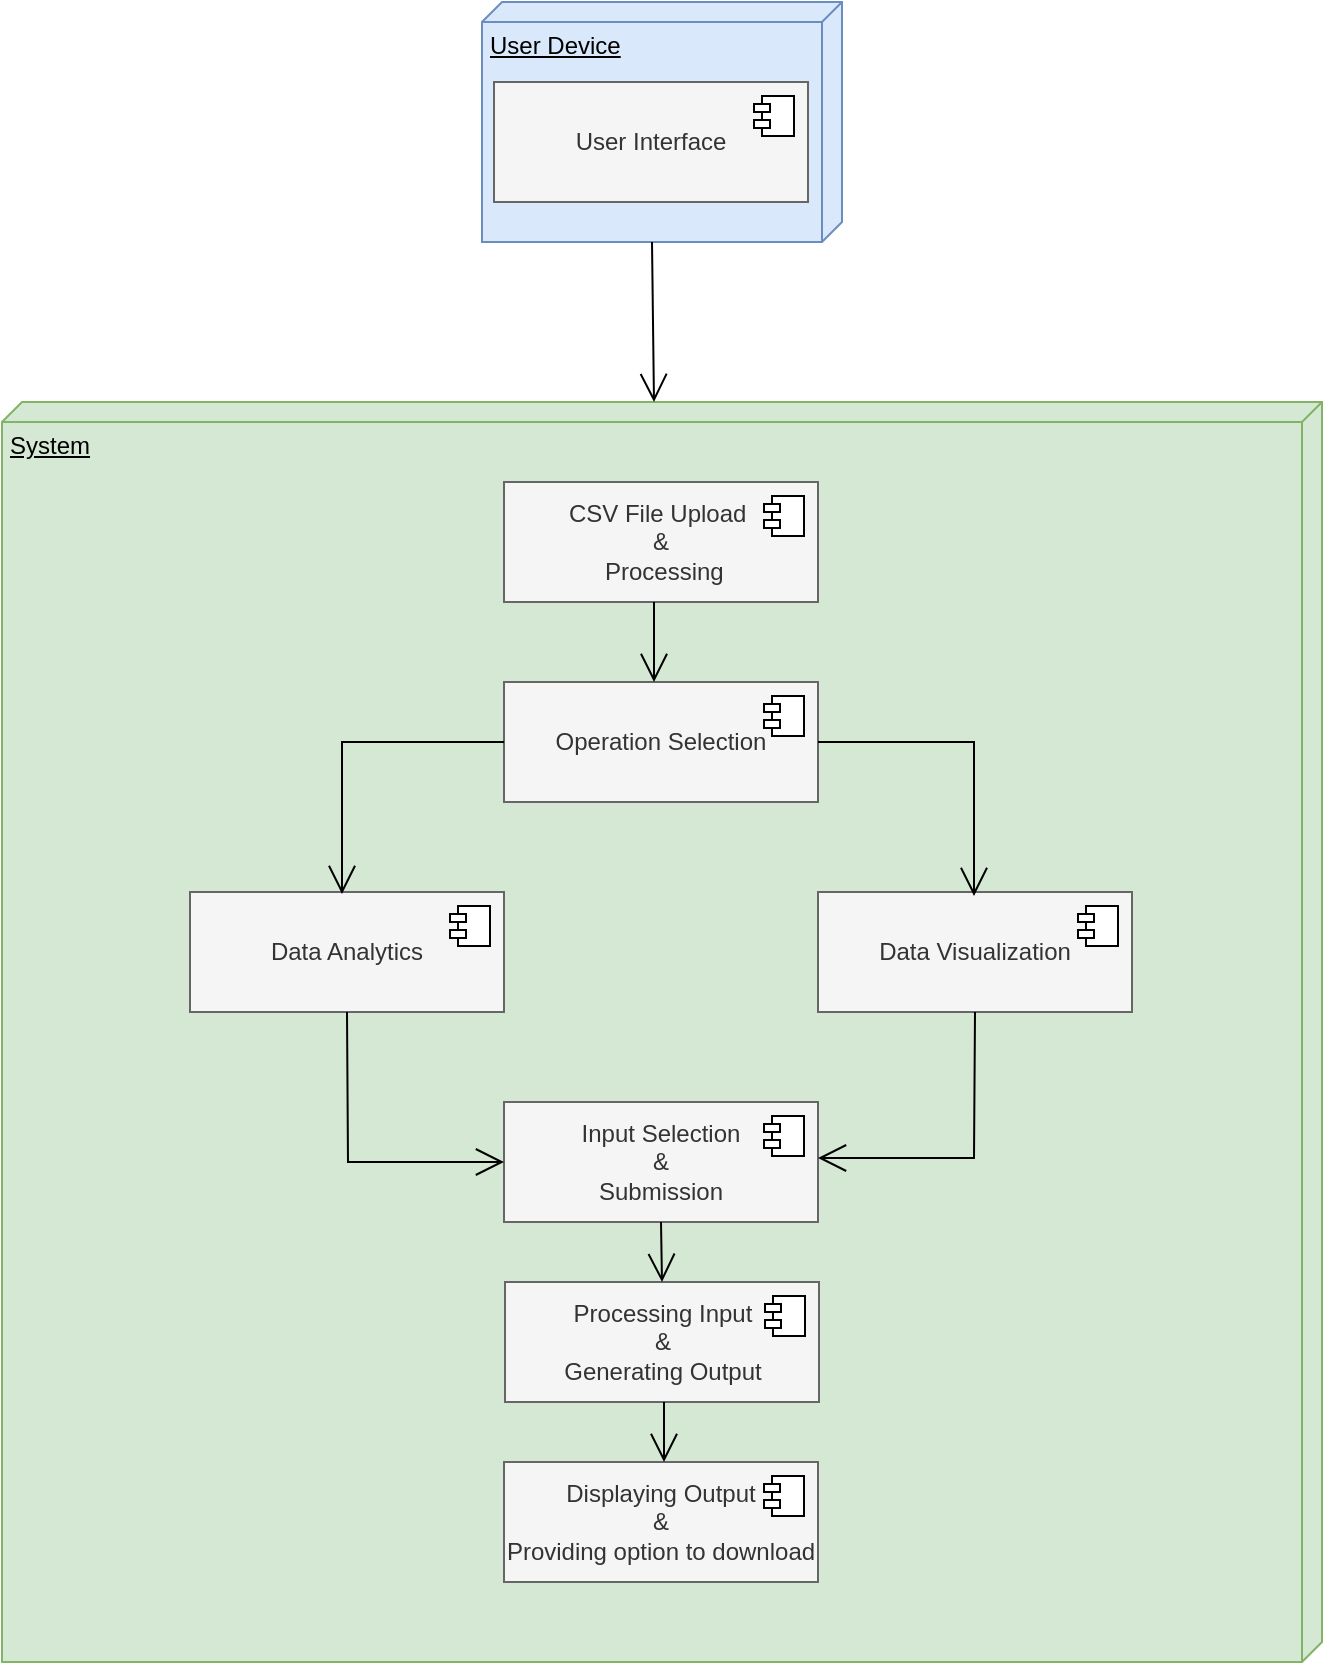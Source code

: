 <mxfile version="26.2.4">
  <diagram name="Page-1" id="9JkqLJF90tYM9yhQstPH">
    <mxGraphModel grid="0" page="1" gridSize="10" guides="1" tooltips="1" connect="1" arrows="1" fold="1" pageScale="1" pageWidth="827" pageHeight="1169" math="0" shadow="0">
      <root>
        <mxCell id="0" />
        <mxCell id="1" parent="0" />
        <mxCell id="pB2o6EKYeBCInnV-zQ0B-1" value="User Device" style="verticalAlign=top;align=left;spacingTop=8;spacingLeft=2;spacingRight=12;shape=cube;size=10;direction=south;fontStyle=4;html=1;whiteSpace=wrap;fillColor=#dae8fc;strokeColor=#6c8ebf;" vertex="1" parent="1">
          <mxGeometry x="324" y="170" width="180" height="120" as="geometry" />
        </mxCell>
        <mxCell id="pB2o6EKYeBCInnV-zQ0B-2" value="User Interface" style="html=1;dropTarget=0;whiteSpace=wrap;fillColor=#f5f5f5;fontColor=#333333;strokeColor=#666666;" vertex="1" parent="1">
          <mxGeometry x="330" y="210" width="157" height="60" as="geometry" />
        </mxCell>
        <mxCell id="pB2o6EKYeBCInnV-zQ0B-3" value="" style="shape=module;jettyWidth=8;jettyHeight=4;" vertex="1" parent="pB2o6EKYeBCInnV-zQ0B-2">
          <mxGeometry x="1" width="20" height="20" relative="1" as="geometry">
            <mxPoint x="-27" y="7" as="offset" />
          </mxGeometry>
        </mxCell>
        <mxCell id="pB2o6EKYeBCInnV-zQ0B-4" value="System" style="verticalAlign=top;align=left;spacingTop=8;spacingLeft=2;spacingRight=12;shape=cube;size=10;direction=south;fontStyle=4;html=1;whiteSpace=wrap;fillColor=#d5e8d4;strokeColor=#82b366;" vertex="1" parent="1">
          <mxGeometry x="84" y="370" width="660" height="630" as="geometry" />
        </mxCell>
        <mxCell id="pB2o6EKYeBCInnV-zQ0B-5" value="CSV File Upload&amp;nbsp;&lt;div&gt;&amp;amp;&lt;/div&gt;&lt;div&gt;&amp;nbsp;Processing&lt;/div&gt;" style="html=1;dropTarget=0;whiteSpace=wrap;fillColor=#f5f5f5;fontColor=#333333;strokeColor=#666666;" vertex="1" parent="1">
          <mxGeometry x="335" y="410" width="157" height="60" as="geometry" />
        </mxCell>
        <mxCell id="pB2o6EKYeBCInnV-zQ0B-6" value="" style="shape=module;jettyWidth=8;jettyHeight=4;" vertex="1" parent="pB2o6EKYeBCInnV-zQ0B-5">
          <mxGeometry x="1" width="20" height="20" relative="1" as="geometry">
            <mxPoint x="-27" y="7" as="offset" />
          </mxGeometry>
        </mxCell>
        <mxCell id="pB2o6EKYeBCInnV-zQ0B-7" value="Operation Selection" style="html=1;dropTarget=0;whiteSpace=wrap;fillColor=#f5f5f5;fontColor=#333333;strokeColor=#666666;" vertex="1" parent="1">
          <mxGeometry x="335" y="510" width="157" height="60" as="geometry" />
        </mxCell>
        <mxCell id="pB2o6EKYeBCInnV-zQ0B-8" value="" style="shape=module;jettyWidth=8;jettyHeight=4;" vertex="1" parent="pB2o6EKYeBCInnV-zQ0B-7">
          <mxGeometry x="1" width="20" height="20" relative="1" as="geometry">
            <mxPoint x="-27" y="7" as="offset" />
          </mxGeometry>
        </mxCell>
        <mxCell id="pB2o6EKYeBCInnV-zQ0B-9" value="Data Analytics" style="html=1;dropTarget=0;whiteSpace=wrap;fillColor=#f5f5f5;fontColor=#333333;strokeColor=#666666;" vertex="1" parent="1">
          <mxGeometry x="178" y="615" width="157" height="60" as="geometry" />
        </mxCell>
        <mxCell id="pB2o6EKYeBCInnV-zQ0B-10" value="" style="shape=module;jettyWidth=8;jettyHeight=4;" vertex="1" parent="pB2o6EKYeBCInnV-zQ0B-9">
          <mxGeometry x="1" width="20" height="20" relative="1" as="geometry">
            <mxPoint x="-27" y="7" as="offset" />
          </mxGeometry>
        </mxCell>
        <mxCell id="pB2o6EKYeBCInnV-zQ0B-11" value="Data Visualization" style="html=1;dropTarget=0;whiteSpace=wrap;fillColor=#f5f5f5;fontColor=#333333;strokeColor=#666666;" vertex="1" parent="1">
          <mxGeometry x="492" y="615" width="157" height="60" as="geometry" />
        </mxCell>
        <mxCell id="pB2o6EKYeBCInnV-zQ0B-12" value="" style="shape=module;jettyWidth=8;jettyHeight=4;" vertex="1" parent="pB2o6EKYeBCInnV-zQ0B-11">
          <mxGeometry x="1" width="20" height="20" relative="1" as="geometry">
            <mxPoint x="-27" y="7" as="offset" />
          </mxGeometry>
        </mxCell>
        <mxCell id="pB2o6EKYeBCInnV-zQ0B-13" value="Input Selection&lt;div&gt;&amp;amp;&lt;/div&gt;&lt;div&gt;Submission&lt;/div&gt;" style="html=1;dropTarget=0;whiteSpace=wrap;fillColor=#f5f5f5;fontColor=#333333;strokeColor=#666666;" vertex="1" parent="1">
          <mxGeometry x="335" y="720" width="157" height="60" as="geometry" />
        </mxCell>
        <mxCell id="pB2o6EKYeBCInnV-zQ0B-14" value="" style="shape=module;jettyWidth=8;jettyHeight=4;" vertex="1" parent="pB2o6EKYeBCInnV-zQ0B-13">
          <mxGeometry x="1" width="20" height="20" relative="1" as="geometry">
            <mxPoint x="-27" y="7" as="offset" />
          </mxGeometry>
        </mxCell>
        <mxCell id="pB2o6EKYeBCInnV-zQ0B-15" value="Processing Input&lt;div&gt;&amp;amp;&lt;/div&gt;&lt;div&gt;Generating Output&lt;/div&gt;" style="html=1;dropTarget=0;whiteSpace=wrap;fillColor=#f5f5f5;fontColor=#333333;strokeColor=#666666;" vertex="1" parent="1">
          <mxGeometry x="335.5" y="810" width="157" height="60" as="geometry" />
        </mxCell>
        <mxCell id="pB2o6EKYeBCInnV-zQ0B-16" value="" style="shape=module;jettyWidth=8;jettyHeight=4;" vertex="1" parent="pB2o6EKYeBCInnV-zQ0B-15">
          <mxGeometry x="1" width="20" height="20" relative="1" as="geometry">
            <mxPoint x="-27" y="7" as="offset" />
          </mxGeometry>
        </mxCell>
        <mxCell id="pB2o6EKYeBCInnV-zQ0B-17" value="Displaying Output&lt;div&gt;&amp;amp;&lt;/div&gt;&lt;div&gt;Providing option to download&lt;/div&gt;" style="html=1;dropTarget=0;whiteSpace=wrap;fillColor=#f5f5f5;fontColor=#333333;strokeColor=#666666;" vertex="1" parent="1">
          <mxGeometry x="335" y="900" width="157" height="60" as="geometry" />
        </mxCell>
        <mxCell id="pB2o6EKYeBCInnV-zQ0B-18" value="" style="shape=module;jettyWidth=8;jettyHeight=4;" vertex="1" parent="pB2o6EKYeBCInnV-zQ0B-17">
          <mxGeometry x="1" width="20" height="20" relative="1" as="geometry">
            <mxPoint x="-27" y="7" as="offset" />
          </mxGeometry>
        </mxCell>
        <mxCell id="pB2o6EKYeBCInnV-zQ0B-19" value="" style="endArrow=open;endFill=1;endSize=12;html=1;rounded=0;exitX=0;exitY=0;exitDx=120;exitDy=95;exitPerimeter=0;" edge="1" parent="1" source="pB2o6EKYeBCInnV-zQ0B-1">
          <mxGeometry width="160" relative="1" as="geometry">
            <mxPoint x="334" y="320" as="sourcePoint" />
            <mxPoint x="410" y="370" as="targetPoint" />
          </mxGeometry>
        </mxCell>
        <mxCell id="pB2o6EKYeBCInnV-zQ0B-20" value="" style="endArrow=open;endFill=1;endSize=12;html=1;rounded=0;entryX=0;entryY=0.503;entryDx=0;entryDy=0;entryPerimeter=0;" edge="1" parent="1">
          <mxGeometry width="160" relative="1" as="geometry">
            <mxPoint x="410" y="470" as="sourcePoint" />
            <mxPoint x="410" y="510" as="targetPoint" />
          </mxGeometry>
        </mxCell>
        <mxCell id="pB2o6EKYeBCInnV-zQ0B-23" value="" style="endArrow=open;endFill=1;endSize=12;html=1;rounded=0;entryX=0.5;entryY=0;entryDx=0;entryDy=0;exitX=0.5;exitY=1;exitDx=0;exitDy=0;" edge="1" parent="1" source="pB2o6EKYeBCInnV-zQ0B-13" target="pB2o6EKYeBCInnV-zQ0B-15">
          <mxGeometry width="160" relative="1" as="geometry">
            <mxPoint x="380" y="720" as="sourcePoint" />
            <mxPoint x="389.846" y="600" as="targetPoint" />
          </mxGeometry>
        </mxCell>
        <mxCell id="pB2o6EKYeBCInnV-zQ0B-24" value="" style="endArrow=open;endFill=1;endSize=12;html=1;rounded=0;entryX=0.5;entryY=0;entryDx=0;entryDy=0;exitX=0.5;exitY=1;exitDx=0;exitDy=0;" edge="1" parent="1">
          <mxGeometry width="160" relative="1" as="geometry">
            <mxPoint x="415" y="870" as="sourcePoint" />
            <mxPoint x="415" y="900" as="targetPoint" />
          </mxGeometry>
        </mxCell>
        <mxCell id="pB2o6EKYeBCInnV-zQ0B-25" value="" style="endArrow=open;endFill=1;endSize=12;html=1;rounded=0;entryX=0;entryY=0.503;entryDx=0;entryDy=0;entryPerimeter=0;exitX=0;exitY=0.5;exitDx=0;exitDy=0;" edge="1" parent="1" source="pB2o6EKYeBCInnV-zQ0B-7">
          <mxGeometry width="160" relative="1" as="geometry">
            <mxPoint x="254" y="576" as="sourcePoint" />
            <mxPoint x="254" y="616" as="targetPoint" />
            <Array as="points">
              <mxPoint x="254" y="540" />
            </Array>
          </mxGeometry>
        </mxCell>
        <mxCell id="pB2o6EKYeBCInnV-zQ0B-26" value="" style="endArrow=open;endFill=1;endSize=12;html=1;rounded=0;entryX=0;entryY=0.503;entryDx=0;entryDy=0;entryPerimeter=0;exitX=1;exitY=0.5;exitDx=0;exitDy=0;" edge="1" parent="1" source="pB2o6EKYeBCInnV-zQ0B-7">
          <mxGeometry width="160" relative="1" as="geometry">
            <mxPoint x="651" y="541" as="sourcePoint" />
            <mxPoint x="570" y="617" as="targetPoint" />
            <Array as="points">
              <mxPoint x="570" y="540" />
            </Array>
          </mxGeometry>
        </mxCell>
        <mxCell id="pB2o6EKYeBCInnV-zQ0B-27" value="" style="endArrow=open;endFill=1;endSize=12;html=1;rounded=0;entryX=0;entryY=0.503;entryDx=0;entryDy=0;entryPerimeter=0;exitX=0.5;exitY=1;exitDx=0;exitDy=0;" edge="1" parent="1" source="pB2o6EKYeBCInnV-zQ0B-9">
          <mxGeometry width="160" relative="1" as="geometry">
            <mxPoint x="254" y="826" as="sourcePoint" />
            <mxPoint x="335" y="750" as="targetPoint" />
            <Array as="points">
              <mxPoint x="257" y="750" />
            </Array>
          </mxGeometry>
        </mxCell>
        <mxCell id="pB2o6EKYeBCInnV-zQ0B-29" value="" style="endArrow=open;endFill=1;endSize=12;html=1;rounded=0;entryX=0;entryY=0.503;entryDx=0;entryDy=0;entryPerimeter=0;exitX=0.5;exitY=1;exitDx=0;exitDy=0;" edge="1" parent="1" source="pB2o6EKYeBCInnV-zQ0B-11">
          <mxGeometry width="160" relative="1" as="geometry">
            <mxPoint x="570" y="825" as="sourcePoint" />
            <mxPoint x="492" y="748" as="targetPoint" />
            <Array as="points">
              <mxPoint x="570" y="748" />
            </Array>
          </mxGeometry>
        </mxCell>
      </root>
    </mxGraphModel>
  </diagram>
</mxfile>
